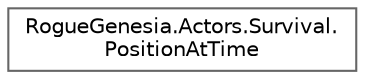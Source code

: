 digraph "Graphical Class Hierarchy"
{
 // LATEX_PDF_SIZE
  bgcolor="transparent";
  edge [fontname=Helvetica,fontsize=10,labelfontname=Helvetica,labelfontsize=10];
  node [fontname=Helvetica,fontsize=10,shape=box,height=0.2,width=0.4];
  rankdir="LR";
  Node0 [label="RogueGenesia.Actors.Survival.\lPositionAtTime",height=0.2,width=0.4,color="grey40", fillcolor="white", style="filled",URL="$struct_rogue_genesia_1_1_actors_1_1_survival_1_1_position_at_time.html",tooltip=" "];
}
